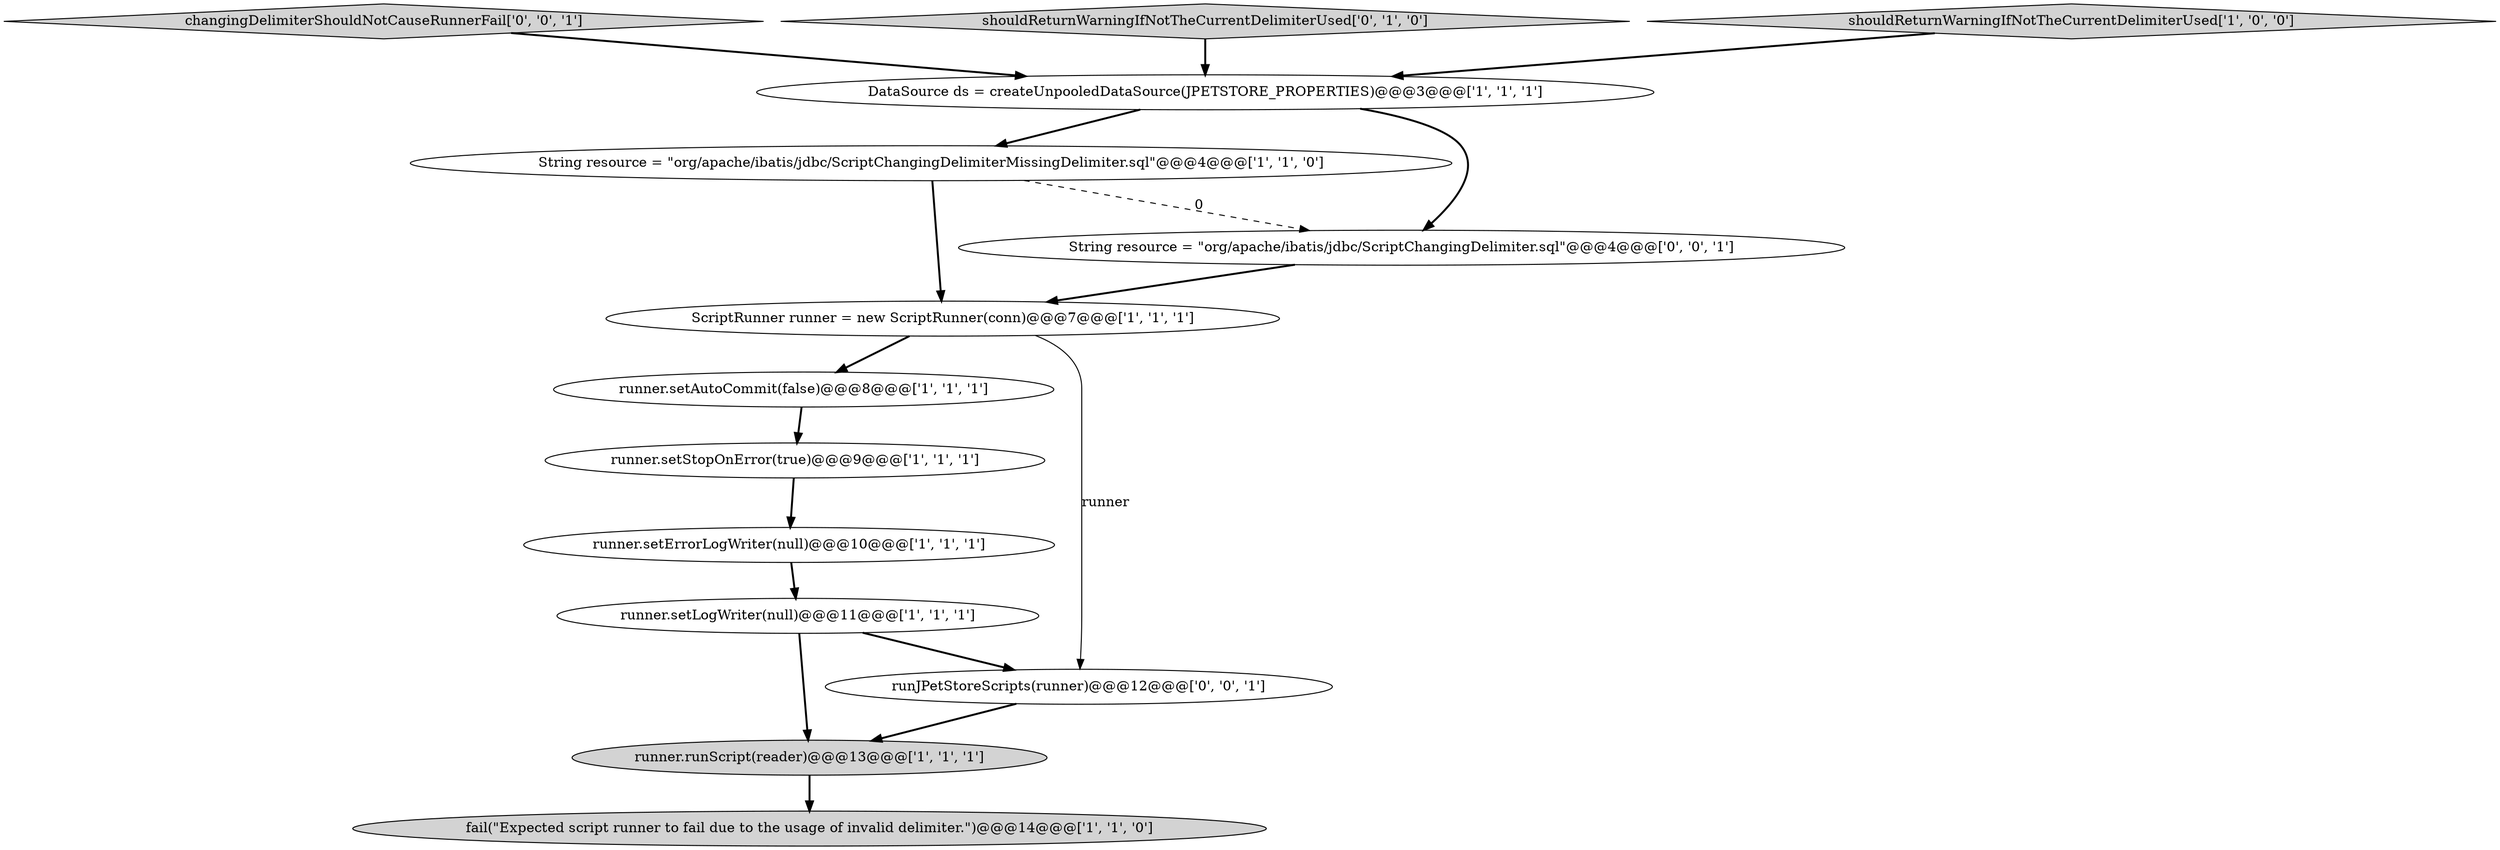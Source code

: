 digraph {
5 [style = filled, label = "ScriptRunner runner = new ScriptRunner(conn)@@@7@@@['1', '1', '1']", fillcolor = white, shape = ellipse image = "AAA0AAABBB1BBB"];
0 [style = filled, label = "runner.runScript(reader)@@@13@@@['1', '1', '1']", fillcolor = lightgray, shape = ellipse image = "AAA0AAABBB1BBB"];
4 [style = filled, label = "String resource = \"org/apache/ibatis/jdbc/ScriptChangingDelimiterMissingDelimiter.sql\"@@@4@@@['1', '1', '0']", fillcolor = white, shape = ellipse image = "AAA0AAABBB1BBB"];
2 [style = filled, label = "DataSource ds = createUnpooledDataSource(JPETSTORE_PROPERTIES)@@@3@@@['1', '1', '1']", fillcolor = white, shape = ellipse image = "AAA0AAABBB1BBB"];
7 [style = filled, label = "runner.setLogWriter(null)@@@11@@@['1', '1', '1']", fillcolor = white, shape = ellipse image = "AAA0AAABBB1BBB"];
13 [style = filled, label = "changingDelimiterShouldNotCauseRunnerFail['0', '0', '1']", fillcolor = lightgray, shape = diamond image = "AAA0AAABBB3BBB"];
3 [style = filled, label = "runner.setAutoCommit(false)@@@8@@@['1', '1', '1']", fillcolor = white, shape = ellipse image = "AAA0AAABBB1BBB"];
12 [style = filled, label = "runJPetStoreScripts(runner)@@@12@@@['0', '0', '1']", fillcolor = white, shape = ellipse image = "AAA0AAABBB3BBB"];
8 [style = filled, label = "runner.setErrorLogWriter(null)@@@10@@@['1', '1', '1']", fillcolor = white, shape = ellipse image = "AAA0AAABBB1BBB"];
10 [style = filled, label = "shouldReturnWarningIfNotTheCurrentDelimiterUsed['0', '1', '0']", fillcolor = lightgray, shape = diamond image = "AAA0AAABBB2BBB"];
11 [style = filled, label = "String resource = \"org/apache/ibatis/jdbc/ScriptChangingDelimiter.sql\"@@@4@@@['0', '0', '1']", fillcolor = white, shape = ellipse image = "AAA0AAABBB3BBB"];
9 [style = filled, label = "shouldReturnWarningIfNotTheCurrentDelimiterUsed['1', '0', '0']", fillcolor = lightgray, shape = diamond image = "AAA0AAABBB1BBB"];
6 [style = filled, label = "runner.setStopOnError(true)@@@9@@@['1', '1', '1']", fillcolor = white, shape = ellipse image = "AAA0AAABBB1BBB"];
1 [style = filled, label = "fail(\"Expected script runner to fail due to the usage of invalid delimiter.\")@@@14@@@['1', '1', '0']", fillcolor = lightgray, shape = ellipse image = "AAA0AAABBB1BBB"];
8->7 [style = bold, label=""];
5->3 [style = bold, label=""];
5->12 [style = solid, label="runner"];
3->6 [style = bold, label=""];
10->2 [style = bold, label=""];
11->5 [style = bold, label=""];
7->0 [style = bold, label=""];
4->11 [style = dashed, label="0"];
2->4 [style = bold, label=""];
4->5 [style = bold, label=""];
0->1 [style = bold, label=""];
9->2 [style = bold, label=""];
2->11 [style = bold, label=""];
7->12 [style = bold, label=""];
12->0 [style = bold, label=""];
6->8 [style = bold, label=""];
13->2 [style = bold, label=""];
}
